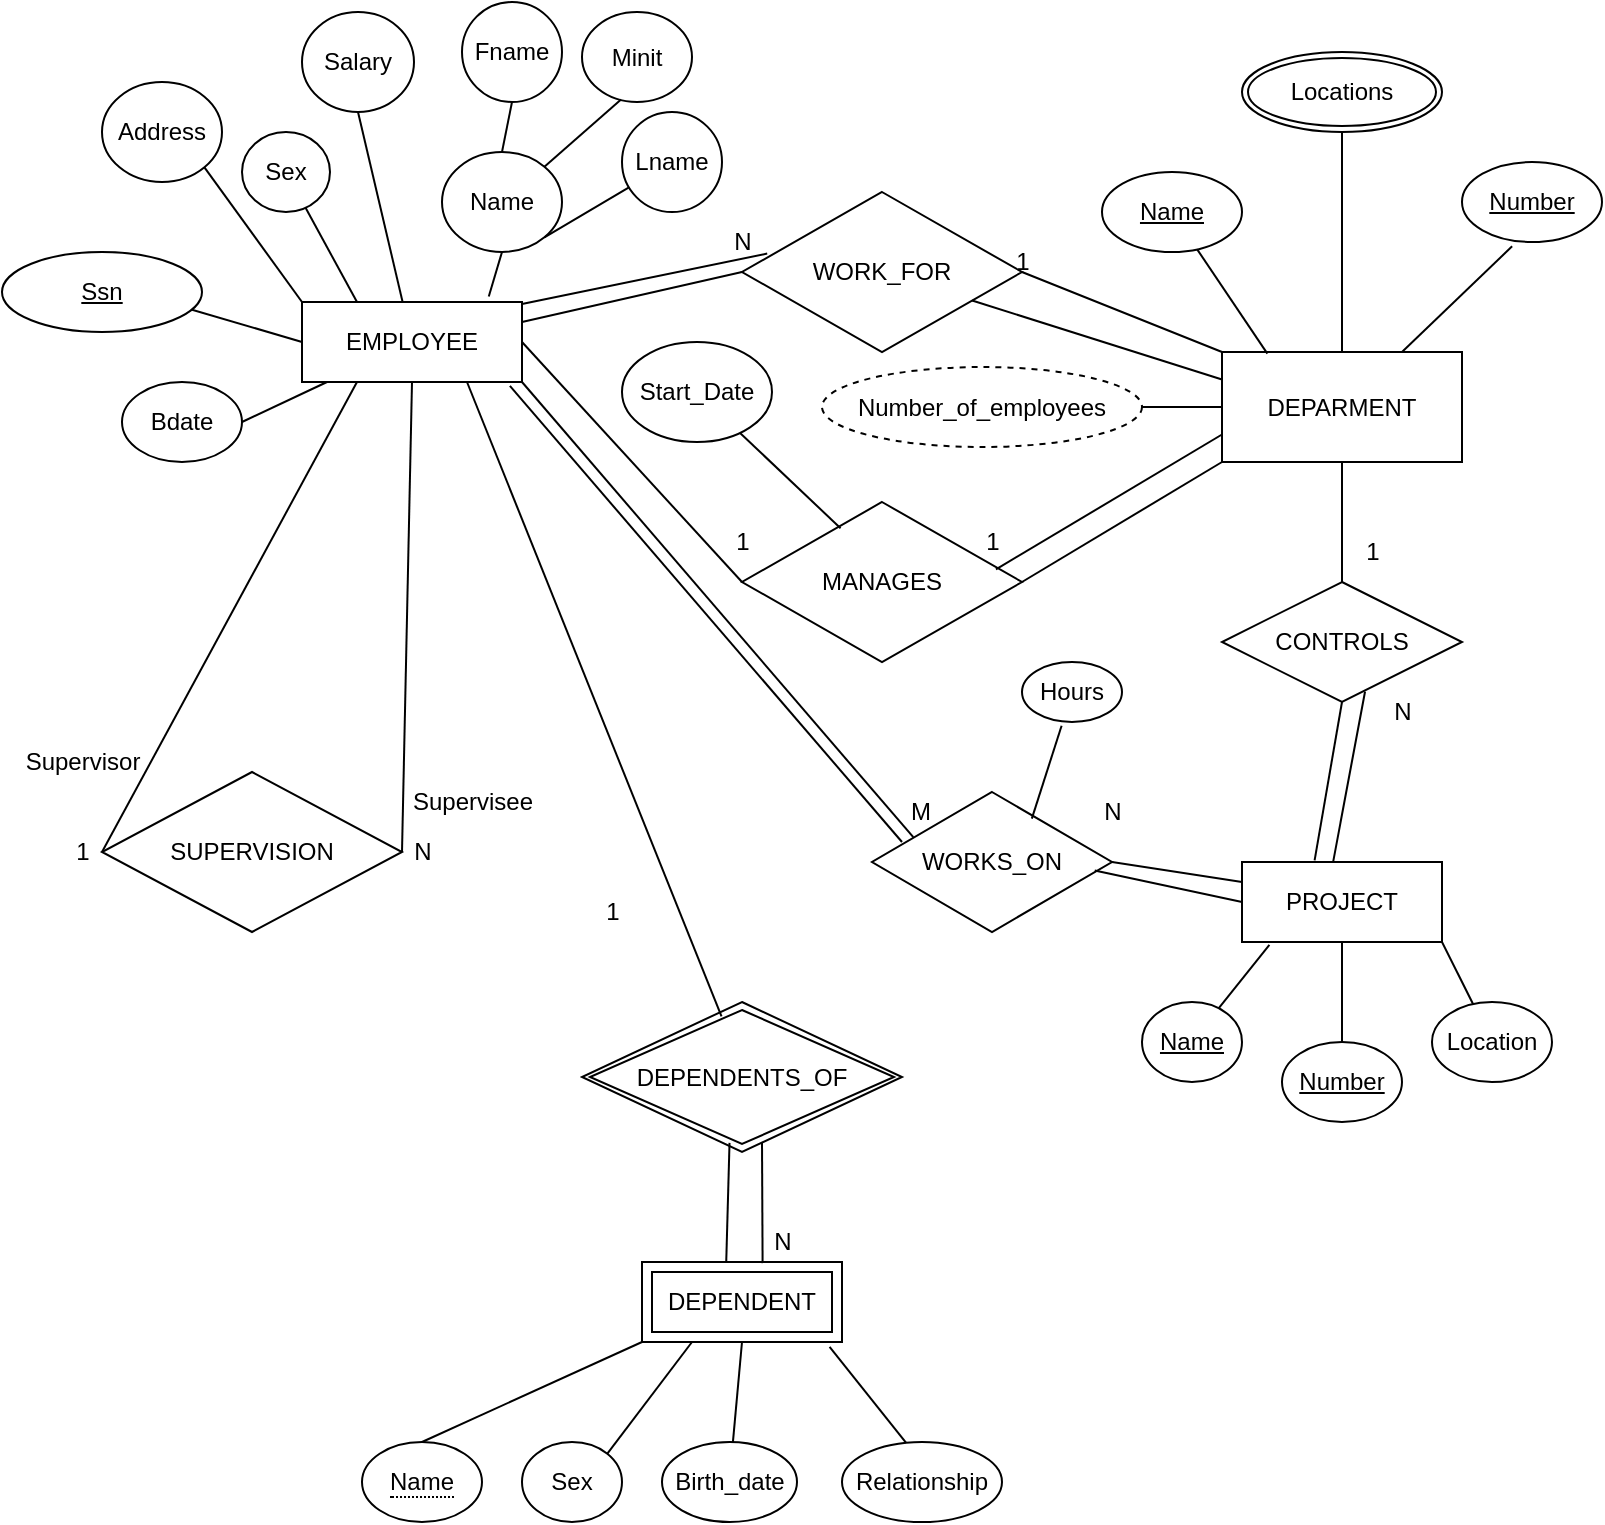 <mxfile version="20.4.1" type="device"><diagram id="MXJ3ofTUUln2UQrEUP7Q" name="Trang-1"><mxGraphModel dx="1849" dy="888" grid="0" gridSize="10" guides="1" tooltips="1" connect="1" arrows="1" fold="1" page="1" pageScale="1" pageWidth="827" pageHeight="1169" math="0" shadow="0"><root><mxCell id="0"/><mxCell id="1" parent="0"/><mxCell id="-NtXXKqspx1I2zeJND8--1" value="EMPLOYEE" style="rounded=0;whiteSpace=wrap;html=1;" vertex="1" parent="1"><mxGeometry x="120" y="150" width="110" height="40" as="geometry"/></mxCell><mxCell id="-NtXXKqspx1I2zeJND8--3" value="Bdate" style="ellipse;whiteSpace=wrap;html=1;" vertex="1" parent="1"><mxGeometry x="30" y="190" width="60" height="40" as="geometry"/></mxCell><mxCell id="-NtXXKqspx1I2zeJND8--4" value="Fname" style="ellipse;whiteSpace=wrap;html=1;" vertex="1" parent="1"><mxGeometry x="200" width="50" height="50" as="geometry"/></mxCell><mxCell id="-NtXXKqspx1I2zeJND8--5" value="Minit" style="ellipse;whiteSpace=wrap;html=1;" vertex="1" parent="1"><mxGeometry x="260" y="5" width="55" height="45" as="geometry"/></mxCell><mxCell id="-NtXXKqspx1I2zeJND8--6" value="Lname" style="ellipse;whiteSpace=wrap;html=1;" vertex="1" parent="1"><mxGeometry x="280" y="55" width="50" height="50" as="geometry"/></mxCell><mxCell id="-NtXXKqspx1I2zeJND8--7" value="Name" style="ellipse;whiteSpace=wrap;html=1;" vertex="1" parent="1"><mxGeometry x="190" y="75" width="60" height="50" as="geometry"/></mxCell><mxCell id="-NtXXKqspx1I2zeJND8--8" value="Salary" style="ellipse;whiteSpace=wrap;html=1;" vertex="1" parent="1"><mxGeometry x="120" y="5" width="56" height="50" as="geometry"/></mxCell><mxCell id="-NtXXKqspx1I2zeJND8--10" value="Address" style="ellipse;whiteSpace=wrap;html=1;" vertex="1" parent="1"><mxGeometry x="20" y="40" width="60" height="50" as="geometry"/></mxCell><mxCell id="-NtXXKqspx1I2zeJND8--12" value="Sex" style="ellipse;whiteSpace=wrap;html=1;" vertex="1" parent="1"><mxGeometry x="90" y="65" width="44" height="40" as="geometry"/></mxCell><mxCell id="-NtXXKqspx1I2zeJND8--25" value="" style="endArrow=none;html=1;rounded=0;entryX=1;entryY=0.5;entryDx=0;entryDy=0;" edge="1" parent="1" source="-NtXXKqspx1I2zeJND8--1" target="-NtXXKqspx1I2zeJND8--3"><mxGeometry width="50" height="50" relative="1" as="geometry"><mxPoint x="100" y="300" as="sourcePoint"/><mxPoint x="150" y="250" as="targetPoint"/></mxGeometry></mxCell><mxCell id="-NtXXKqspx1I2zeJND8--27" value="" style="endArrow=none;html=1;rounded=0;entryX=0.849;entryY=-0.069;entryDx=0;entryDy=0;exitX=0.5;exitY=1;exitDx=0;exitDy=0;entryPerimeter=0;" edge="1" parent="1" source="-NtXXKqspx1I2zeJND8--7" target="-NtXXKqspx1I2zeJND8--1"><mxGeometry width="50" height="50" relative="1" as="geometry"><mxPoint x="330" y="370" as="sourcePoint"/><mxPoint x="380" y="320" as="targetPoint"/></mxGeometry></mxCell><mxCell id="-NtXXKqspx1I2zeJND8--28" value="" style="endArrow=none;html=1;rounded=0;exitX=0.5;exitY=1;exitDx=0;exitDy=0;" edge="1" parent="1" source="-NtXXKqspx1I2zeJND8--8" target="-NtXXKqspx1I2zeJND8--1"><mxGeometry width="50" height="50" relative="1" as="geometry"><mxPoint x="330" y="370" as="sourcePoint"/><mxPoint x="380" y="320" as="targetPoint"/></mxGeometry></mxCell><mxCell id="-NtXXKqspx1I2zeJND8--29" value="" style="endArrow=none;html=1;rounded=0;entryX=0.25;entryY=0;entryDx=0;entryDy=0;" edge="1" parent="1" source="-NtXXKqspx1I2zeJND8--12" target="-NtXXKqspx1I2zeJND8--1"><mxGeometry width="50" height="50" relative="1" as="geometry"><mxPoint x="330" y="370" as="sourcePoint"/><mxPoint x="380" y="320" as="targetPoint"/></mxGeometry></mxCell><mxCell id="-NtXXKqspx1I2zeJND8--30" value="" style="endArrow=none;html=1;rounded=0;exitX=1;exitY=1;exitDx=0;exitDy=0;entryX=0;entryY=0;entryDx=0;entryDy=0;" edge="1" parent="1" source="-NtXXKqspx1I2zeJND8--10" target="-NtXXKqspx1I2zeJND8--1"><mxGeometry width="50" height="50" relative="1" as="geometry"><mxPoint x="330" y="370" as="sourcePoint"/><mxPoint x="380" y="320" as="targetPoint"/></mxGeometry></mxCell><mxCell id="-NtXXKqspx1I2zeJND8--31" value="" style="endArrow=none;html=1;rounded=0;entryX=0;entryY=0.5;entryDx=0;entryDy=0;exitX=1;exitY=1;exitDx=0;exitDy=0;" edge="1" parent="1" target="-NtXXKqspx1I2zeJND8--1"><mxGeometry width="50" height="50" relative="1" as="geometry"><mxPoint x="61.17" y="152.714" as="sourcePoint"/><mxPoint x="380" y="320" as="targetPoint"/></mxGeometry></mxCell><mxCell id="-NtXXKqspx1I2zeJND8--32" value="" style="endArrow=none;html=1;rounded=0;exitX=1;exitY=1;exitDx=0;exitDy=0;" edge="1" parent="1" source="-NtXXKqspx1I2zeJND8--7" target="-NtXXKqspx1I2zeJND8--6"><mxGeometry width="50" height="50" relative="1" as="geometry"><mxPoint x="330" y="370" as="sourcePoint"/><mxPoint x="380" y="320" as="targetPoint"/></mxGeometry></mxCell><mxCell id="-NtXXKqspx1I2zeJND8--33" value="" style="endArrow=none;html=1;rounded=0;entryX=1;entryY=0;entryDx=0;entryDy=0;exitX=0.355;exitY=0.973;exitDx=0;exitDy=0;exitPerimeter=0;" edge="1" parent="1" source="-NtXXKqspx1I2zeJND8--5" target="-NtXXKqspx1I2zeJND8--7"><mxGeometry width="50" height="50" relative="1" as="geometry"><mxPoint x="330" y="370" as="sourcePoint"/><mxPoint x="380" y="320" as="targetPoint"/></mxGeometry></mxCell><mxCell id="-NtXXKqspx1I2zeJND8--34" value="" style="endArrow=none;html=1;rounded=0;entryX=0.5;entryY=0;entryDx=0;entryDy=0;exitX=0.5;exitY=1;exitDx=0;exitDy=0;" edge="1" parent="1" source="-NtXXKqspx1I2zeJND8--4" target="-NtXXKqspx1I2zeJND8--7"><mxGeometry width="50" height="50" relative="1" as="geometry"><mxPoint x="330" y="370" as="sourcePoint"/><mxPoint x="380" y="320" as="targetPoint"/></mxGeometry></mxCell><mxCell id="-NtXXKqspx1I2zeJND8--35" value="SUPERVISION&lt;br&gt;" style="rhombus;whiteSpace=wrap;html=1;" vertex="1" parent="1"><mxGeometry x="20" y="385" width="150" height="80" as="geometry"/></mxCell><mxCell id="-NtXXKqspx1I2zeJND8--36" value="" style="endArrow=none;html=1;rounded=0;entryX=0.25;entryY=1;entryDx=0;entryDy=0;exitX=0;exitY=0.5;exitDx=0;exitDy=0;" edge="1" parent="1" source="-NtXXKqspx1I2zeJND8--35" target="-NtXXKqspx1I2zeJND8--1"><mxGeometry width="50" height="50" relative="1" as="geometry"><mxPoint x="330" y="360" as="sourcePoint"/><mxPoint x="380" y="310" as="targetPoint"/></mxGeometry></mxCell><mxCell id="-NtXXKqspx1I2zeJND8--37" value="" style="endArrow=none;html=1;rounded=0;entryX=0.5;entryY=1;entryDx=0;entryDy=0;exitX=1;exitY=0.5;exitDx=0;exitDy=0;" edge="1" parent="1" source="-NtXXKqspx1I2zeJND8--35" target="-NtXXKqspx1I2zeJND8--1"><mxGeometry width="50" height="50" relative="1" as="geometry"><mxPoint x="330" y="360" as="sourcePoint"/><mxPoint x="380" y="310" as="targetPoint"/></mxGeometry></mxCell><mxCell id="-NtXXKqspx1I2zeJND8--38" value="WORK_FOR" style="rhombus;whiteSpace=wrap;html=1;" vertex="1" parent="1"><mxGeometry x="340" y="95" width="140" height="80" as="geometry"/></mxCell><mxCell id="-NtXXKqspx1I2zeJND8--39" value="MANAGES" style="rhombus;whiteSpace=wrap;html=1;" vertex="1" parent="1"><mxGeometry x="340" y="250" width="140" height="80" as="geometry"/></mxCell><mxCell id="-NtXXKqspx1I2zeJND8--40" value="" style="endArrow=none;html=1;rounded=0;entryX=0.09;entryY=0.385;entryDx=0;entryDy=0;entryPerimeter=0;" edge="1" parent="1" target="-NtXXKqspx1I2zeJND8--38"><mxGeometry width="50" height="50" relative="1" as="geometry"><mxPoint x="230" y="151" as="sourcePoint"/><mxPoint x="420" y="310" as="targetPoint"/></mxGeometry></mxCell><mxCell id="-NtXXKqspx1I2zeJND8--41" value="" style="endArrow=none;html=1;rounded=0;exitX=1;exitY=0.25;exitDx=0;exitDy=0;entryX=0;entryY=0.5;entryDx=0;entryDy=0;" edge="1" parent="1" source="-NtXXKqspx1I2zeJND8--1" target="-NtXXKqspx1I2zeJND8--38"><mxGeometry width="50" height="50" relative="1" as="geometry"><mxPoint x="370" y="360" as="sourcePoint"/><mxPoint x="420" y="310" as="targetPoint"/></mxGeometry></mxCell><mxCell id="-NtXXKqspx1I2zeJND8--42" value="N" style="text;html=1;align=center;verticalAlign=middle;resizable=0;points=[];autosize=1;strokeColor=none;fillColor=none;" vertex="1" parent="1"><mxGeometry x="325" y="105" width="30" height="30" as="geometry"/></mxCell><mxCell id="-NtXXKqspx1I2zeJND8--43" value="" style="endArrow=none;html=1;rounded=0;exitX=1;exitY=0.5;exitDx=0;exitDy=0;entryX=0;entryY=0.5;entryDx=0;entryDy=0;" edge="1" parent="1" source="-NtXXKqspx1I2zeJND8--1" target="-NtXXKqspx1I2zeJND8--39"><mxGeometry width="50" height="50" relative="1" as="geometry"><mxPoint x="370" y="360" as="sourcePoint"/><mxPoint x="420" y="310" as="targetPoint"/></mxGeometry></mxCell><mxCell id="-NtXXKqspx1I2zeJND8--45" value="Start_Date" style="ellipse;whiteSpace=wrap;html=1;" vertex="1" parent="1"><mxGeometry x="280" y="170" width="75" height="50" as="geometry"/></mxCell><mxCell id="-NtXXKqspx1I2zeJND8--46" value="" style="endArrow=none;html=1;rounded=0;entryX=0.352;entryY=0.164;entryDx=0;entryDy=0;entryPerimeter=0;" edge="1" parent="1" source="-NtXXKqspx1I2zeJND8--45" target="-NtXXKqspx1I2zeJND8--39"><mxGeometry width="50" height="50" relative="1" as="geometry"><mxPoint x="370" y="360" as="sourcePoint"/><mxPoint x="420" y="310" as="targetPoint"/></mxGeometry></mxCell><mxCell id="-NtXXKqspx1I2zeJND8--47" value="DEPARMENT" style="rounded=0;whiteSpace=wrap;html=1;" vertex="1" parent="1"><mxGeometry x="580" y="175" width="120" height="55" as="geometry"/></mxCell><mxCell id="-NtXXKqspx1I2zeJND8--50" value="Name" style="ellipse;whiteSpace=wrap;html=1;align=center;fontStyle=4;" vertex="1" parent="1"><mxGeometry x="520" y="85" width="70" height="40" as="geometry"/></mxCell><mxCell id="-NtXXKqspx1I2zeJND8--51" value="Locations" style="ellipse;shape=doubleEllipse;margin=3;whiteSpace=wrap;html=1;align=center;" vertex="1" parent="1"><mxGeometry x="590" y="25" width="100" height="40" as="geometry"/></mxCell><mxCell id="-NtXXKqspx1I2zeJND8--52" value="Number" style="ellipse;whiteSpace=wrap;html=1;align=center;fontStyle=4;" vertex="1" parent="1"><mxGeometry x="700" y="80" width="70" height="40" as="geometry"/></mxCell><mxCell id="-NtXXKqspx1I2zeJND8--53" value="" style="endArrow=none;html=1;rounded=0;entryX=0.189;entryY=0.015;entryDx=0;entryDy=0;entryPerimeter=0;" edge="1" parent="1" source="-NtXXKqspx1I2zeJND8--50" target="-NtXXKqspx1I2zeJND8--47"><mxGeometry width="50" height="50" relative="1" as="geometry"><mxPoint x="390" y="360" as="sourcePoint"/><mxPoint x="440" y="310" as="targetPoint"/></mxGeometry></mxCell><mxCell id="-NtXXKqspx1I2zeJND8--54" value="" style="endArrow=none;html=1;rounded=0;entryX=0.5;entryY=0;entryDx=0;entryDy=0;exitX=0.5;exitY=1;exitDx=0;exitDy=0;" edge="1" parent="1" source="-NtXXKqspx1I2zeJND8--51" target="-NtXXKqspx1I2zeJND8--47"><mxGeometry width="50" height="50" relative="1" as="geometry"><mxPoint x="390" y="360" as="sourcePoint"/><mxPoint x="440" y="310" as="targetPoint"/></mxGeometry></mxCell><mxCell id="-NtXXKqspx1I2zeJND8--55" value="" style="endArrow=none;html=1;rounded=0;entryX=0.75;entryY=0;entryDx=0;entryDy=0;exitX=0.358;exitY=1.054;exitDx=0;exitDy=0;exitPerimeter=0;" edge="1" parent="1" source="-NtXXKqspx1I2zeJND8--52" target="-NtXXKqspx1I2zeJND8--47"><mxGeometry width="50" height="50" relative="1" as="geometry"><mxPoint x="390" y="360" as="sourcePoint"/><mxPoint x="440" y="310" as="targetPoint"/></mxGeometry></mxCell><mxCell id="-NtXXKqspx1I2zeJND8--56" value="" style="endArrow=none;html=1;rounded=0;exitX=0;exitY=0.25;exitDx=0;exitDy=0;" edge="1" parent="1" source="-NtXXKqspx1I2zeJND8--47" target="-NtXXKqspx1I2zeJND8--38"><mxGeometry width="50" height="50" relative="1" as="geometry"><mxPoint x="390" y="360" as="sourcePoint"/><mxPoint x="440" y="310" as="targetPoint"/></mxGeometry></mxCell><mxCell id="-NtXXKqspx1I2zeJND8--57" value="" style="endArrow=none;html=1;rounded=0;entryX=0;entryY=0;entryDx=0;entryDy=0;exitX=1;exitY=0.5;exitDx=0;exitDy=0;" edge="1" parent="1" source="-NtXXKqspx1I2zeJND8--38" target="-NtXXKqspx1I2zeJND8--47"><mxGeometry width="50" height="50" relative="1" as="geometry"><mxPoint x="390" y="360" as="sourcePoint"/><mxPoint x="440" y="310" as="targetPoint"/></mxGeometry></mxCell><mxCell id="-NtXXKqspx1I2zeJND8--58" value="1" style="text;html=1;align=center;verticalAlign=middle;resizable=0;points=[];autosize=1;strokeColor=none;fillColor=none;" vertex="1" parent="1"><mxGeometry x="465" y="115" width="30" height="30" as="geometry"/></mxCell><mxCell id="-NtXXKqspx1I2zeJND8--59" value="Number_of_employees" style="ellipse;whiteSpace=wrap;html=1;align=center;dashed=1;" vertex="1" parent="1"><mxGeometry x="380" y="182.5" width="160" height="40" as="geometry"/></mxCell><mxCell id="-NtXXKqspx1I2zeJND8--60" value="" style="endArrow=none;html=1;rounded=0;entryX=0;entryY=0.5;entryDx=0;entryDy=0;exitX=1;exitY=0.5;exitDx=0;exitDy=0;" edge="1" parent="1" source="-NtXXKqspx1I2zeJND8--59" target="-NtXXKqspx1I2zeJND8--47"><mxGeometry width="50" height="50" relative="1" as="geometry"><mxPoint x="390" y="360" as="sourcePoint"/><mxPoint x="440" y="310" as="targetPoint"/></mxGeometry></mxCell><mxCell id="-NtXXKqspx1I2zeJND8--61" value="CONTROLS" style="shape=rhombus;perimeter=rhombusPerimeter;whiteSpace=wrap;html=1;align=center;" vertex="1" parent="1"><mxGeometry x="580" y="290" width="120" height="60" as="geometry"/></mxCell><mxCell id="-NtXXKqspx1I2zeJND8--62" value="" style="endArrow=none;html=1;rounded=0;entryX=0.5;entryY=1;entryDx=0;entryDy=0;" edge="1" parent="1" source="-NtXXKqspx1I2zeJND8--61" target="-NtXXKqspx1I2zeJND8--47"><mxGeometry width="50" height="50" relative="1" as="geometry"><mxPoint x="390" y="470" as="sourcePoint"/><mxPoint x="440" y="420" as="targetPoint"/></mxGeometry></mxCell><mxCell id="-NtXXKqspx1I2zeJND8--63" value="1" style="text;html=1;align=center;verticalAlign=middle;resizable=0;points=[];autosize=1;strokeColor=none;fillColor=none;" vertex="1" parent="1"><mxGeometry x="640" y="260" width="30" height="30" as="geometry"/></mxCell><mxCell id="-NtXXKqspx1I2zeJND8--64" value="1" style="text;html=1;align=center;verticalAlign=middle;resizable=0;points=[];autosize=1;strokeColor=none;fillColor=none;" vertex="1" parent="1"><mxGeometry x="325" y="255" width="30" height="30" as="geometry"/></mxCell><mxCell id="-NtXXKqspx1I2zeJND8--65" value="" style="endArrow=none;html=1;rounded=0;entryX=0;entryY=1;entryDx=0;entryDy=0;exitX=1;exitY=0.5;exitDx=0;exitDy=0;" edge="1" parent="1" source="-NtXXKqspx1I2zeJND8--39" target="-NtXXKqspx1I2zeJND8--47"><mxGeometry width="50" height="50" relative="1" as="geometry"><mxPoint x="390" y="470" as="sourcePoint"/><mxPoint x="440" y="420" as="targetPoint"/></mxGeometry></mxCell><mxCell id="-NtXXKqspx1I2zeJND8--66" value="" style="endArrow=none;html=1;rounded=0;entryX=0;entryY=0.75;entryDx=0;entryDy=0;exitX=0.907;exitY=0.421;exitDx=0;exitDy=0;exitPerimeter=0;" edge="1" parent="1" source="-NtXXKqspx1I2zeJND8--39" target="-NtXXKqspx1I2zeJND8--47"><mxGeometry width="50" height="50" relative="1" as="geometry"><mxPoint x="390" y="470" as="sourcePoint"/><mxPoint x="440" y="420" as="targetPoint"/></mxGeometry></mxCell><mxCell id="-NtXXKqspx1I2zeJND8--67" value="1" style="text;html=1;align=center;verticalAlign=middle;resizable=0;points=[];autosize=1;strokeColor=none;fillColor=none;" vertex="1" parent="1"><mxGeometry x="450" y="255" width="30" height="30" as="geometry"/></mxCell><mxCell id="-NtXXKqspx1I2zeJND8--68" value="WORKS_ON" style="shape=rhombus;perimeter=rhombusPerimeter;whiteSpace=wrap;html=1;align=center;" vertex="1" parent="1"><mxGeometry x="405" y="395" width="120" height="70" as="geometry"/></mxCell><mxCell id="-NtXXKqspx1I2zeJND8--69" value="PROJECT" style="whiteSpace=wrap;html=1;align=center;" vertex="1" parent="1"><mxGeometry x="590" y="430" width="100" height="40" as="geometry"/></mxCell><mxCell id="-NtXXKqspx1I2zeJND8--70" value="" style="endArrow=none;html=1;rounded=0;entryX=0.5;entryY=1;entryDx=0;entryDy=0;exitX=0.363;exitY=-0.021;exitDx=0;exitDy=0;exitPerimeter=0;" edge="1" parent="1" source="-NtXXKqspx1I2zeJND8--69" target="-NtXXKqspx1I2zeJND8--61"><mxGeometry width="50" height="50" relative="1" as="geometry"><mxPoint x="620" y="430" as="sourcePoint"/><mxPoint x="440" y="420" as="targetPoint"/></mxGeometry></mxCell><mxCell id="-NtXXKqspx1I2zeJND8--71" value="" style="endArrow=none;html=1;rounded=0;exitX=0.455;exitY=0.007;exitDx=0;exitDy=0;exitPerimeter=0;entryX=0.596;entryY=0.913;entryDx=0;entryDy=0;entryPerimeter=0;" edge="1" parent="1" source="-NtXXKqspx1I2zeJND8--69" target="-NtXXKqspx1I2zeJND8--61"><mxGeometry width="50" height="50" relative="1" as="geometry"><mxPoint x="659" y="400" as="sourcePoint"/><mxPoint x="650" y="350" as="targetPoint"/></mxGeometry></mxCell><mxCell id="-NtXXKqspx1I2zeJND8--72" value="N" style="text;html=1;align=center;verticalAlign=middle;resizable=0;points=[];autosize=1;strokeColor=none;fillColor=none;" vertex="1" parent="1"><mxGeometry x="655" y="340" width="30" height="30" as="geometry"/></mxCell><mxCell id="-NtXXKqspx1I2zeJND8--73" value="" style="endArrow=none;html=1;rounded=0;entryX=0;entryY=0.25;entryDx=0;entryDy=0;exitX=1;exitY=0.5;exitDx=0;exitDy=0;" edge="1" parent="1" source="-NtXXKqspx1I2zeJND8--68" target="-NtXXKqspx1I2zeJND8--69"><mxGeometry width="50" height="50" relative="1" as="geometry"><mxPoint x="530" y="470" as="sourcePoint"/><mxPoint x="580" y="420" as="targetPoint"/></mxGeometry></mxCell><mxCell id="-NtXXKqspx1I2zeJND8--74" value="" style="endArrow=none;html=1;rounded=0;entryX=0;entryY=0.5;entryDx=0;entryDy=0;exitX=0.928;exitY=0.561;exitDx=0;exitDy=0;exitPerimeter=0;" edge="1" parent="1" source="-NtXXKqspx1I2zeJND8--68" target="-NtXXKqspx1I2zeJND8--69"><mxGeometry width="50" height="50" relative="1" as="geometry"><mxPoint x="530" y="470" as="sourcePoint"/><mxPoint x="580" y="420" as="targetPoint"/></mxGeometry></mxCell><mxCell id="-NtXXKqspx1I2zeJND8--75" value="N" style="text;html=1;align=center;verticalAlign=middle;resizable=0;points=[];autosize=1;strokeColor=none;fillColor=none;" vertex="1" parent="1"><mxGeometry x="510" y="390" width="30" height="30" as="geometry"/></mxCell><mxCell id="-NtXXKqspx1I2zeJND8--76" value="Hours" style="ellipse;whiteSpace=wrap;html=1;align=center;" vertex="1" parent="1"><mxGeometry x="480" y="330" width="50" height="30" as="geometry"/></mxCell><mxCell id="-NtXXKqspx1I2zeJND8--77" value="" style="endArrow=none;html=1;rounded=0;entryX=0.396;entryY=1.062;entryDx=0;entryDy=0;entryPerimeter=0;exitX=0.666;exitY=0.19;exitDx=0;exitDy=0;exitPerimeter=0;" edge="1" parent="1" source="-NtXXKqspx1I2zeJND8--68" target="-NtXXKqspx1I2zeJND8--76"><mxGeometry width="50" height="50" relative="1" as="geometry"><mxPoint x="530" y="470" as="sourcePoint"/><mxPoint x="580" y="420" as="targetPoint"/></mxGeometry></mxCell><mxCell id="-NtXXKqspx1I2zeJND8--78" value="" style="endArrow=none;html=1;rounded=0;entryX=0.172;entryY=0.323;entryDx=0;entryDy=0;entryPerimeter=0;exitX=1;exitY=1;exitDx=0;exitDy=0;" edge="1" parent="1" source="-NtXXKqspx1I2zeJND8--1" target="-NtXXKqspx1I2zeJND8--68"><mxGeometry width="50" height="50" relative="1" as="geometry"><mxPoint x="340" y="460" as="sourcePoint"/><mxPoint x="390" y="410" as="targetPoint"/></mxGeometry></mxCell><mxCell id="-NtXXKqspx1I2zeJND8--79" value="" style="endArrow=none;html=1;rounded=0;entryX=0.125;entryY=0.357;entryDx=0;entryDy=0;entryPerimeter=0;exitX=0.945;exitY=1.048;exitDx=0;exitDy=0;exitPerimeter=0;" edge="1" parent="1" source="-NtXXKqspx1I2zeJND8--1" target="-NtXXKqspx1I2zeJND8--68"><mxGeometry width="50" height="50" relative="1" as="geometry"><mxPoint x="280" y="260" as="sourcePoint"/><mxPoint x="390" y="410" as="targetPoint"/></mxGeometry></mxCell><mxCell id="-NtXXKqspx1I2zeJND8--80" value="M" style="text;html=1;align=center;verticalAlign=middle;resizable=0;points=[];autosize=1;strokeColor=none;fillColor=none;" vertex="1" parent="1"><mxGeometry x="414" y="390" width="30" height="30" as="geometry"/></mxCell><mxCell id="-NtXXKqspx1I2zeJND8--81" value="DEPENDENTS_OF" style="shape=rhombus;double=1;perimeter=rhombusPerimeter;whiteSpace=wrap;html=1;align=center;" vertex="1" parent="1"><mxGeometry x="260" y="500" width="160" height="75" as="geometry"/></mxCell><mxCell id="-NtXXKqspx1I2zeJND8--82" value="" style="endArrow=none;html=1;rounded=0;exitX=0.436;exitY=0.096;exitDx=0;exitDy=0;exitPerimeter=0;entryX=0.75;entryY=1;entryDx=0;entryDy=0;" edge="1" parent="1" source="-NtXXKqspx1I2zeJND8--81" target="-NtXXKqspx1I2zeJND8--1"><mxGeometry width="50" height="50" relative="1" as="geometry"><mxPoint x="310" y="390" as="sourcePoint"/><mxPoint x="360" y="340" as="targetPoint"/></mxGeometry></mxCell><mxCell id="-NtXXKqspx1I2zeJND8--83" value="1" style="text;html=1;align=center;verticalAlign=middle;resizable=0;points=[];autosize=1;strokeColor=none;fillColor=none;" vertex="1" parent="1"><mxGeometry x="260" y="440" width="30" height="30" as="geometry"/></mxCell><mxCell id="-NtXXKqspx1I2zeJND8--84" value="Supervisor" style="text;html=1;align=center;verticalAlign=middle;resizable=0;points=[];autosize=1;strokeColor=none;fillColor=none;" vertex="1" parent="1"><mxGeometry x="-30" y="365" width="80" height="30" as="geometry"/></mxCell><mxCell id="-NtXXKqspx1I2zeJND8--85" value="Supervisee" style="text;html=1;align=center;verticalAlign=middle;resizable=0;points=[];autosize=1;strokeColor=none;fillColor=none;" vertex="1" parent="1"><mxGeometry x="165" y="385" width="80" height="30" as="geometry"/></mxCell><mxCell id="-NtXXKqspx1I2zeJND8--86" value="1" style="text;html=1;align=center;verticalAlign=middle;resizable=0;points=[];autosize=1;strokeColor=none;fillColor=none;" vertex="1" parent="1"><mxGeometry x="-5" y="410" width="30" height="30" as="geometry"/></mxCell><mxCell id="-NtXXKqspx1I2zeJND8--87" value="N" style="text;html=1;align=center;verticalAlign=middle;resizable=0;points=[];autosize=1;strokeColor=none;fillColor=none;" vertex="1" parent="1"><mxGeometry x="165" y="410" width="30" height="30" as="geometry"/></mxCell><mxCell id="-NtXXKqspx1I2zeJND8--88" value="" style="endArrow=none;html=1;rounded=0;entryX=0.461;entryY=0.939;entryDx=0;entryDy=0;entryPerimeter=0;exitX=0.421;exitY=0.014;exitDx=0;exitDy=0;exitPerimeter=0;" edge="1" parent="1" source="-NtXXKqspx1I2zeJND8--90" target="-NtXXKqspx1I2zeJND8--81"><mxGeometry width="50" height="50" relative="1" as="geometry"><mxPoint x="300" y="620" as="sourcePoint"/><mxPoint x="350" y="570" as="targetPoint"/></mxGeometry></mxCell><mxCell id="-NtXXKqspx1I2zeJND8--90" value="DEPENDENT" style="shape=ext;margin=3;double=1;whiteSpace=wrap;html=1;align=center;" vertex="1" parent="1"><mxGeometry x="290" y="630" width="100" height="40" as="geometry"/></mxCell><mxCell id="-NtXXKqspx1I2zeJND8--91" value="" style="endArrow=none;html=1;rounded=0;exitX=0.603;exitY=0.014;exitDx=0;exitDy=0;exitPerimeter=0;" edge="1" parent="1" source="-NtXXKqspx1I2zeJND8--90"><mxGeometry width="50" height="50" relative="1" as="geometry"><mxPoint x="300" y="620" as="sourcePoint"/><mxPoint x="350" y="570" as="targetPoint"/></mxGeometry></mxCell><mxCell id="-NtXXKqspx1I2zeJND8--92" value="N" style="text;html=1;align=center;verticalAlign=middle;resizable=0;points=[];autosize=1;strokeColor=none;fillColor=none;" vertex="1" parent="1"><mxGeometry x="345" y="605" width="30" height="30" as="geometry"/></mxCell><mxCell id="-NtXXKqspx1I2zeJND8--95" value="Ssn" style="ellipse;whiteSpace=wrap;html=1;align=center;fontStyle=4;" vertex="1" parent="1"><mxGeometry x="-30" y="125" width="100" height="40" as="geometry"/></mxCell><mxCell id="-NtXXKqspx1I2zeJND8--96" value="Name" style="ellipse;whiteSpace=wrap;html=1;align=center;fontStyle=4;" vertex="1" parent="1"><mxGeometry x="540" y="500" width="50" height="40" as="geometry"/></mxCell><mxCell id="-NtXXKqspx1I2zeJND8--97" value="Number" style="ellipse;whiteSpace=wrap;html=1;align=center;fontStyle=4;" vertex="1" parent="1"><mxGeometry x="610" y="520" width="60" height="40" as="geometry"/></mxCell><mxCell id="-NtXXKqspx1I2zeJND8--99" value="Location" style="ellipse;whiteSpace=wrap;html=1;align=center;" vertex="1" parent="1"><mxGeometry x="685" y="500" width="60" height="40" as="geometry"/></mxCell><mxCell id="-NtXXKqspx1I2zeJND8--101" value="" style="endArrow=none;html=1;rounded=0;entryX=0.137;entryY=1.035;entryDx=0;entryDy=0;entryPerimeter=0;" edge="1" parent="1" source="-NtXXKqspx1I2zeJND8--96" target="-NtXXKqspx1I2zeJND8--69"><mxGeometry width="50" height="50" relative="1" as="geometry"><mxPoint x="460" y="560" as="sourcePoint"/><mxPoint x="510" y="510" as="targetPoint"/></mxGeometry></mxCell><mxCell id="-NtXXKqspx1I2zeJND8--102" value="" style="endArrow=none;html=1;rounded=0;entryX=0.5;entryY=1;entryDx=0;entryDy=0;" edge="1" parent="1" source="-NtXXKqspx1I2zeJND8--97" target="-NtXXKqspx1I2zeJND8--69"><mxGeometry width="50" height="50" relative="1" as="geometry"><mxPoint x="460" y="560" as="sourcePoint"/><mxPoint x="510" y="510" as="targetPoint"/></mxGeometry></mxCell><mxCell id="-NtXXKqspx1I2zeJND8--103" value="" style="endArrow=none;html=1;rounded=0;entryX=1;entryY=1;entryDx=0;entryDy=0;" edge="1" parent="1" source="-NtXXKqspx1I2zeJND8--99" target="-NtXXKqspx1I2zeJND8--69"><mxGeometry width="50" height="50" relative="1" as="geometry"><mxPoint x="460" y="560" as="sourcePoint"/><mxPoint x="510" y="510" as="targetPoint"/></mxGeometry></mxCell><mxCell id="-NtXXKqspx1I2zeJND8--104" value="&lt;span style=&quot;border-bottom: 1px dotted&quot;&gt;Name&lt;/span&gt;" style="ellipse;whiteSpace=wrap;html=1;align=center;" vertex="1" parent="1"><mxGeometry x="150" y="720" width="60" height="40" as="geometry"/></mxCell><mxCell id="-NtXXKqspx1I2zeJND8--105" value="Sex" style="ellipse;whiteSpace=wrap;html=1;align=center;" vertex="1" parent="1"><mxGeometry x="230" y="720" width="50" height="40" as="geometry"/></mxCell><mxCell id="-NtXXKqspx1I2zeJND8--106" value="Birth_date" style="ellipse;whiteSpace=wrap;html=1;align=center;" vertex="1" parent="1"><mxGeometry x="300" y="720" width="67.5" height="40" as="geometry"/></mxCell><mxCell id="-NtXXKqspx1I2zeJND8--107" value="Relationship" style="ellipse;whiteSpace=wrap;html=1;align=center;" vertex="1" parent="1"><mxGeometry x="390" y="720" width="80" height="40" as="geometry"/></mxCell><mxCell id="-NtXXKqspx1I2zeJND8--108" value="" style="endArrow=none;html=1;rounded=0;entryX=0.5;entryY=0;entryDx=0;entryDy=0;" edge="1" parent="1" target="-NtXXKqspx1I2zeJND8--104"><mxGeometry width="50" height="50" relative="1" as="geometry"><mxPoint x="290" y="670" as="sourcePoint"/><mxPoint x="390" y="600" as="targetPoint"/></mxGeometry></mxCell><mxCell id="-NtXXKqspx1I2zeJND8--109" value="" style="endArrow=none;html=1;rounded=0;entryX=1;entryY=0;entryDx=0;entryDy=0;exitX=0.25;exitY=1;exitDx=0;exitDy=0;" edge="1" parent="1" source="-NtXXKqspx1I2zeJND8--90" target="-NtXXKqspx1I2zeJND8--105"><mxGeometry width="50" height="50" relative="1" as="geometry"><mxPoint x="340" y="650" as="sourcePoint"/><mxPoint x="390" y="600" as="targetPoint"/></mxGeometry></mxCell><mxCell id="-NtXXKqspx1I2zeJND8--110" value="" style="endArrow=none;html=1;rounded=0;" edge="1" parent="1" target="-NtXXKqspx1I2zeJND8--106"><mxGeometry width="50" height="50" relative="1" as="geometry"><mxPoint x="340" y="670" as="sourcePoint"/><mxPoint x="390" y="600" as="targetPoint"/></mxGeometry></mxCell><mxCell id="-NtXXKqspx1I2zeJND8--111" value="" style="endArrow=none;html=1;rounded=0;entryX=0.401;entryY=0.011;entryDx=0;entryDy=0;entryPerimeter=0;exitX=0.938;exitY=1.061;exitDx=0;exitDy=0;exitPerimeter=0;" edge="1" parent="1" source="-NtXXKqspx1I2zeJND8--90" target="-NtXXKqspx1I2zeJND8--107"><mxGeometry width="50" height="50" relative="1" as="geometry"><mxPoint x="340" y="650" as="sourcePoint"/><mxPoint x="390" y="600" as="targetPoint"/></mxGeometry></mxCell></root></mxGraphModel></diagram></mxfile>